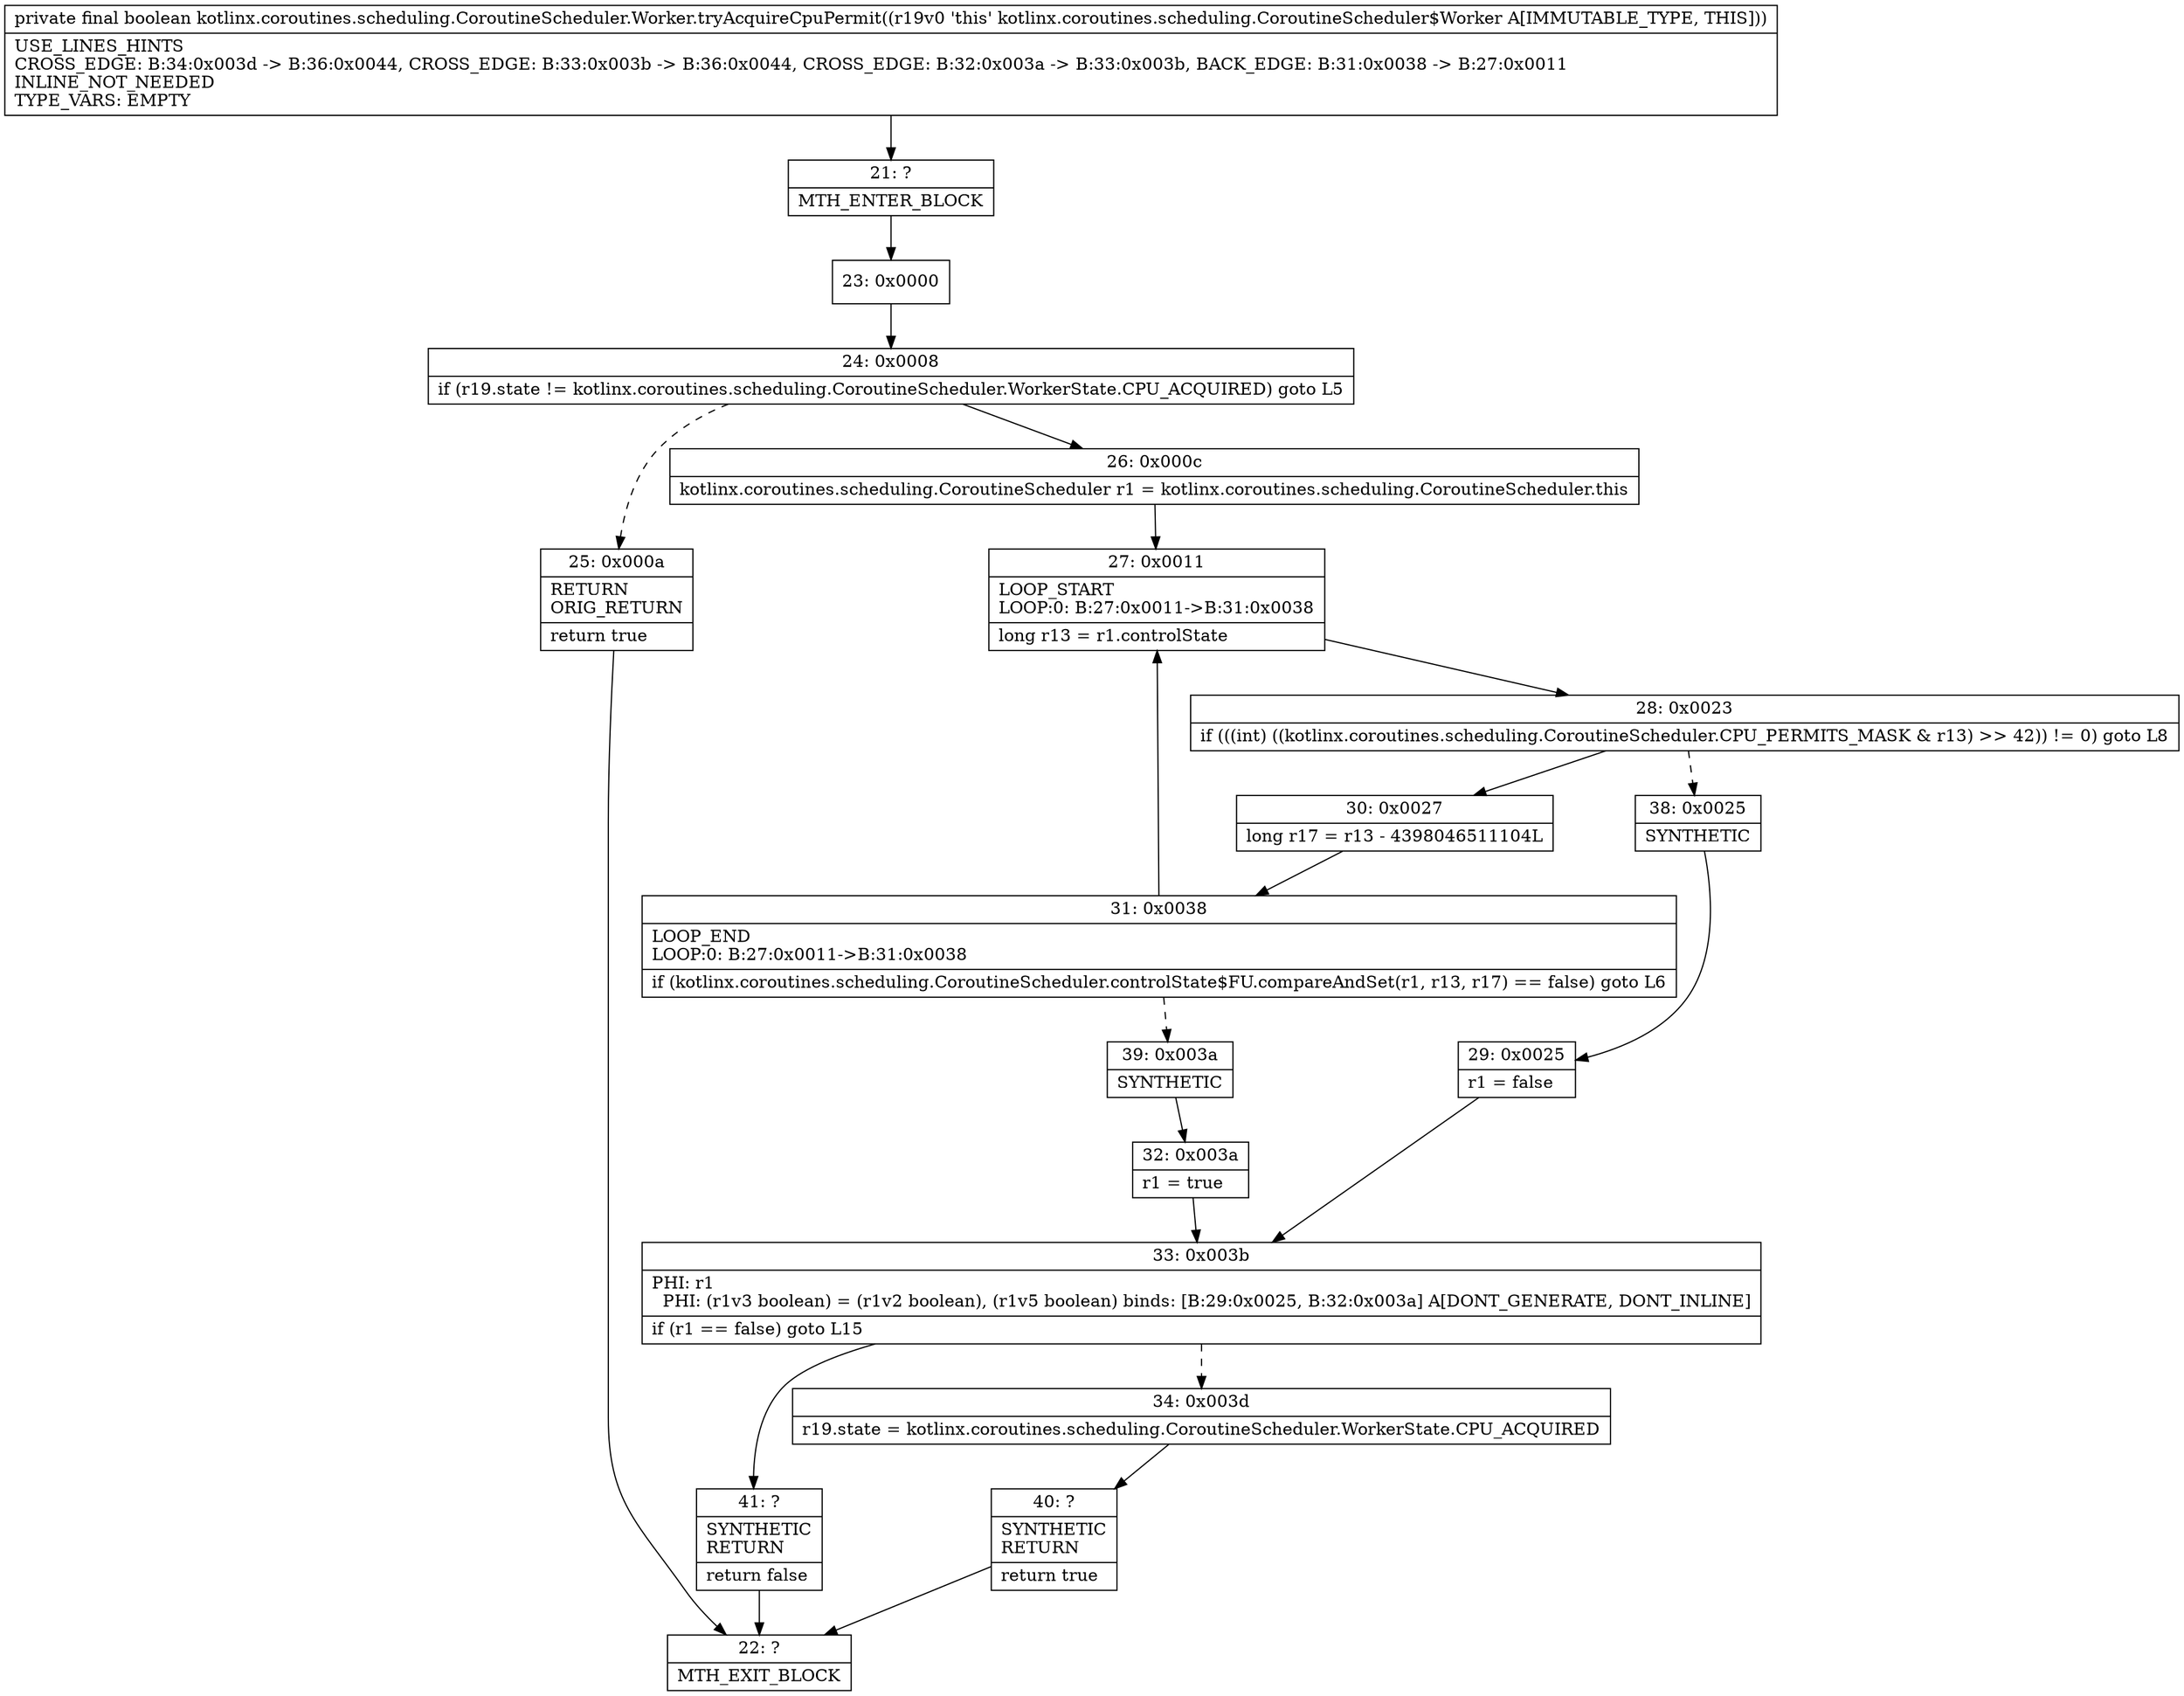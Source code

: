 digraph "CFG forkotlinx.coroutines.scheduling.CoroutineScheduler.Worker.tryAcquireCpuPermit()Z" {
Node_21 [shape=record,label="{21\:\ ?|MTH_ENTER_BLOCK\l}"];
Node_23 [shape=record,label="{23\:\ 0x0000}"];
Node_24 [shape=record,label="{24\:\ 0x0008|if (r19.state != kotlinx.coroutines.scheduling.CoroutineScheduler.WorkerState.CPU_ACQUIRED) goto L5\l}"];
Node_25 [shape=record,label="{25\:\ 0x000a|RETURN\lORIG_RETURN\l|return true\l}"];
Node_22 [shape=record,label="{22\:\ ?|MTH_EXIT_BLOCK\l}"];
Node_26 [shape=record,label="{26\:\ 0x000c|kotlinx.coroutines.scheduling.CoroutineScheduler r1 = kotlinx.coroutines.scheduling.CoroutineScheduler.this\l}"];
Node_27 [shape=record,label="{27\:\ 0x0011|LOOP_START\lLOOP:0: B:27:0x0011\-\>B:31:0x0038\l|long r13 = r1.controlState\l}"];
Node_28 [shape=record,label="{28\:\ 0x0023|if (((int) ((kotlinx.coroutines.scheduling.CoroutineScheduler.CPU_PERMITS_MASK & r13) \>\> 42)) != 0) goto L8\l}"];
Node_30 [shape=record,label="{30\:\ 0x0027|long r17 = r13 \- 4398046511104L\l}"];
Node_31 [shape=record,label="{31\:\ 0x0038|LOOP_END\lLOOP:0: B:27:0x0011\-\>B:31:0x0038\l|if (kotlinx.coroutines.scheduling.CoroutineScheduler.controlState$FU.compareAndSet(r1, r13, r17) == false) goto L6\l}"];
Node_39 [shape=record,label="{39\:\ 0x003a|SYNTHETIC\l}"];
Node_32 [shape=record,label="{32\:\ 0x003a|r1 = true\l}"];
Node_33 [shape=record,label="{33\:\ 0x003b|PHI: r1 \l  PHI: (r1v3 boolean) = (r1v2 boolean), (r1v5 boolean) binds: [B:29:0x0025, B:32:0x003a] A[DONT_GENERATE, DONT_INLINE]\l|if (r1 == false) goto L15\l}"];
Node_34 [shape=record,label="{34\:\ 0x003d|r19.state = kotlinx.coroutines.scheduling.CoroutineScheduler.WorkerState.CPU_ACQUIRED\l}"];
Node_40 [shape=record,label="{40\:\ ?|SYNTHETIC\lRETURN\l|return true\l}"];
Node_41 [shape=record,label="{41\:\ ?|SYNTHETIC\lRETURN\l|return false\l}"];
Node_38 [shape=record,label="{38\:\ 0x0025|SYNTHETIC\l}"];
Node_29 [shape=record,label="{29\:\ 0x0025|r1 = false\l}"];
MethodNode[shape=record,label="{private final boolean kotlinx.coroutines.scheduling.CoroutineScheduler.Worker.tryAcquireCpuPermit((r19v0 'this' kotlinx.coroutines.scheduling.CoroutineScheduler$Worker A[IMMUTABLE_TYPE, THIS]))  | USE_LINES_HINTS\lCROSS_EDGE: B:34:0x003d \-\> B:36:0x0044, CROSS_EDGE: B:33:0x003b \-\> B:36:0x0044, CROSS_EDGE: B:32:0x003a \-\> B:33:0x003b, BACK_EDGE: B:31:0x0038 \-\> B:27:0x0011\lINLINE_NOT_NEEDED\lTYPE_VARS: EMPTY\l}"];
MethodNode -> Node_21;Node_21 -> Node_23;
Node_23 -> Node_24;
Node_24 -> Node_25[style=dashed];
Node_24 -> Node_26;
Node_25 -> Node_22;
Node_26 -> Node_27;
Node_27 -> Node_28;
Node_28 -> Node_30;
Node_28 -> Node_38[style=dashed];
Node_30 -> Node_31;
Node_31 -> Node_27;
Node_31 -> Node_39[style=dashed];
Node_39 -> Node_32;
Node_32 -> Node_33;
Node_33 -> Node_34[style=dashed];
Node_33 -> Node_41;
Node_34 -> Node_40;
Node_40 -> Node_22;
Node_41 -> Node_22;
Node_38 -> Node_29;
Node_29 -> Node_33;
}

